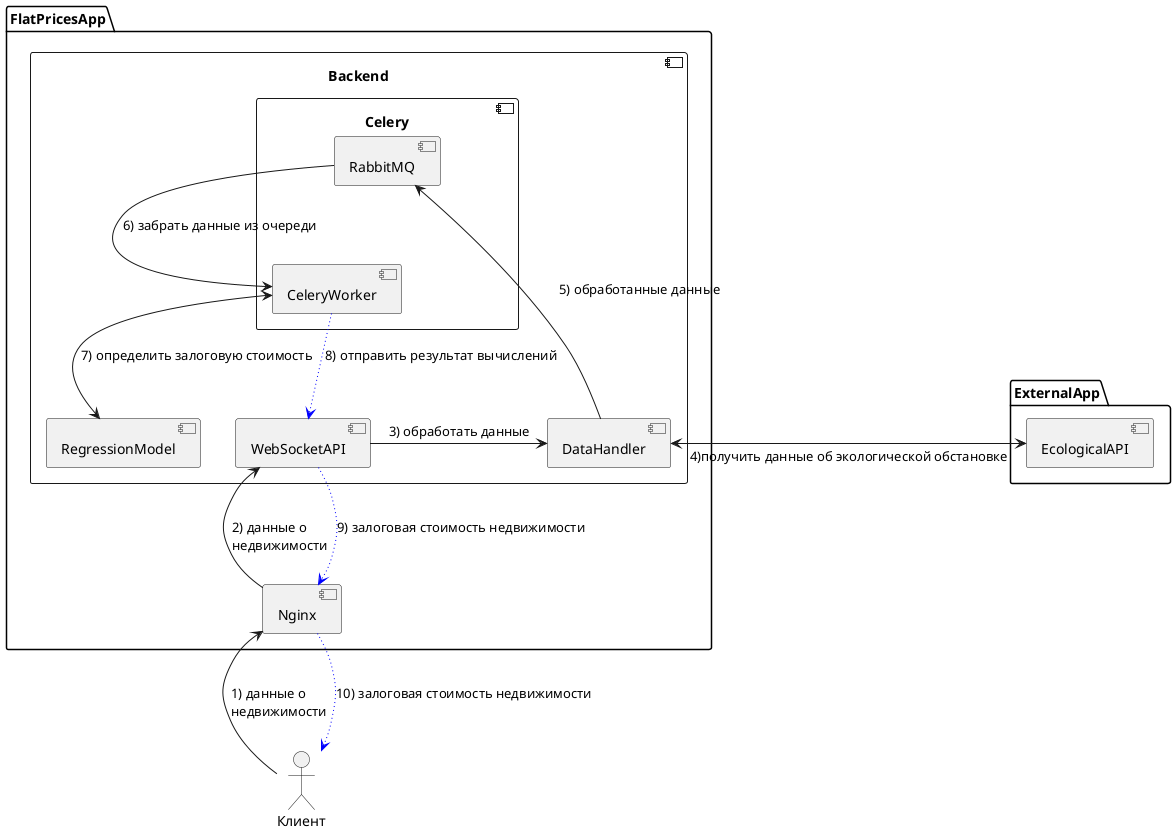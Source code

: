 @startuml
skinparam SequenceMessageAlign first
actor Клиент as Client

package FlatPricesApp as FS {
    component Nginx

    component "Backend" as Back {
        component WebSocketAPI
        component DataHandler
        component Celery {
        component RabbitMQ
        component CeleryWorker
    }
    component RegressionModel
    }


}

package ExternalApp {
    component EcologicalAPI
}


Client -left-> Nginx: \l1) данные о \lнедвижимости
Nginx -right-> WebSocketAPI: \l2) данные о \lнедвижимости
WebSocketAPI -right-> DataHandler: 3) обработать данные
DataHandler <-right-> EcologicalAPI: 4)получить данные об экологической обстановке
DataHandler -right-> RabbitMQ: 5) обработанные данные
RabbitMQ --> CeleryWorker: 6) забрать данные из очереди
CeleryWorker <--> RegressionModel: 7) определить залоговую стоимость
CeleryWorker -[dotted,#blue]-> WebSocketAPI: 8) отправить результат вычислений
WebSocketAPI -[dotted,#blue]-> Nginx: 9) залоговая стоимость недвижимости
Nginx -[dotted,#blue]-> Client : 10) залоговая стоимость недвижимости


@enduml
